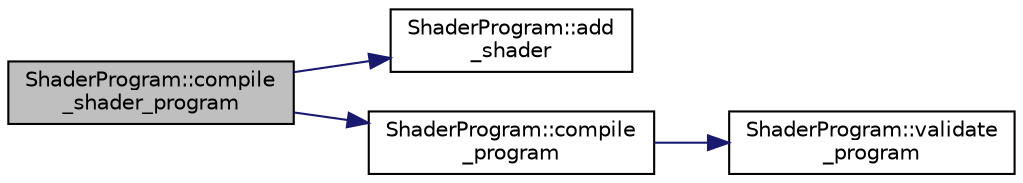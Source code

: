 digraph "ShaderProgram::compile_shader_program"
{
 // INTERACTIVE_SVG=YES
 // LATEX_PDF_SIZE
  bgcolor="transparent";
  edge [fontname="Helvetica",fontsize="10",labelfontname="Helvetica",labelfontsize="10"];
  node [fontname="Helvetica",fontsize="10",shape=record];
  rankdir="LR";
  Node1 [label="ShaderProgram::compile\l_shader_program",height=0.2,width=0.4,color="black", fillcolor="grey75", style="filled", fontcolor="black",tooltip=" "];
  Node1 -> Node2 [color="midnightblue",fontsize="10",style="solid",fontname="Helvetica"];
  Node2 [label="ShaderProgram::add\l_shader",height=0.2,width=0.4,color="black",URL="$d8/dc4/class_shader_program.html#a9f24b6b1c89247c51506cae4fc7d6086",tooltip=" "];
  Node1 -> Node3 [color="midnightblue",fontsize="10",style="solid",fontname="Helvetica"];
  Node3 [label="ShaderProgram::compile\l_program",height=0.2,width=0.4,color="black",URL="$d8/dc4/class_shader_program.html#a7b921b13eb3190848960a9347148c5f5",tooltip=" "];
  Node3 -> Node4 [color="midnightblue",fontsize="10",style="solid",fontname="Helvetica"];
  Node4 [label="ShaderProgram::validate\l_program",height=0.2,width=0.4,color="black",URL="$d8/dc4/class_shader_program.html#a6cadcf193ab6170f965a466b183ebc94",tooltip=" "];
}
